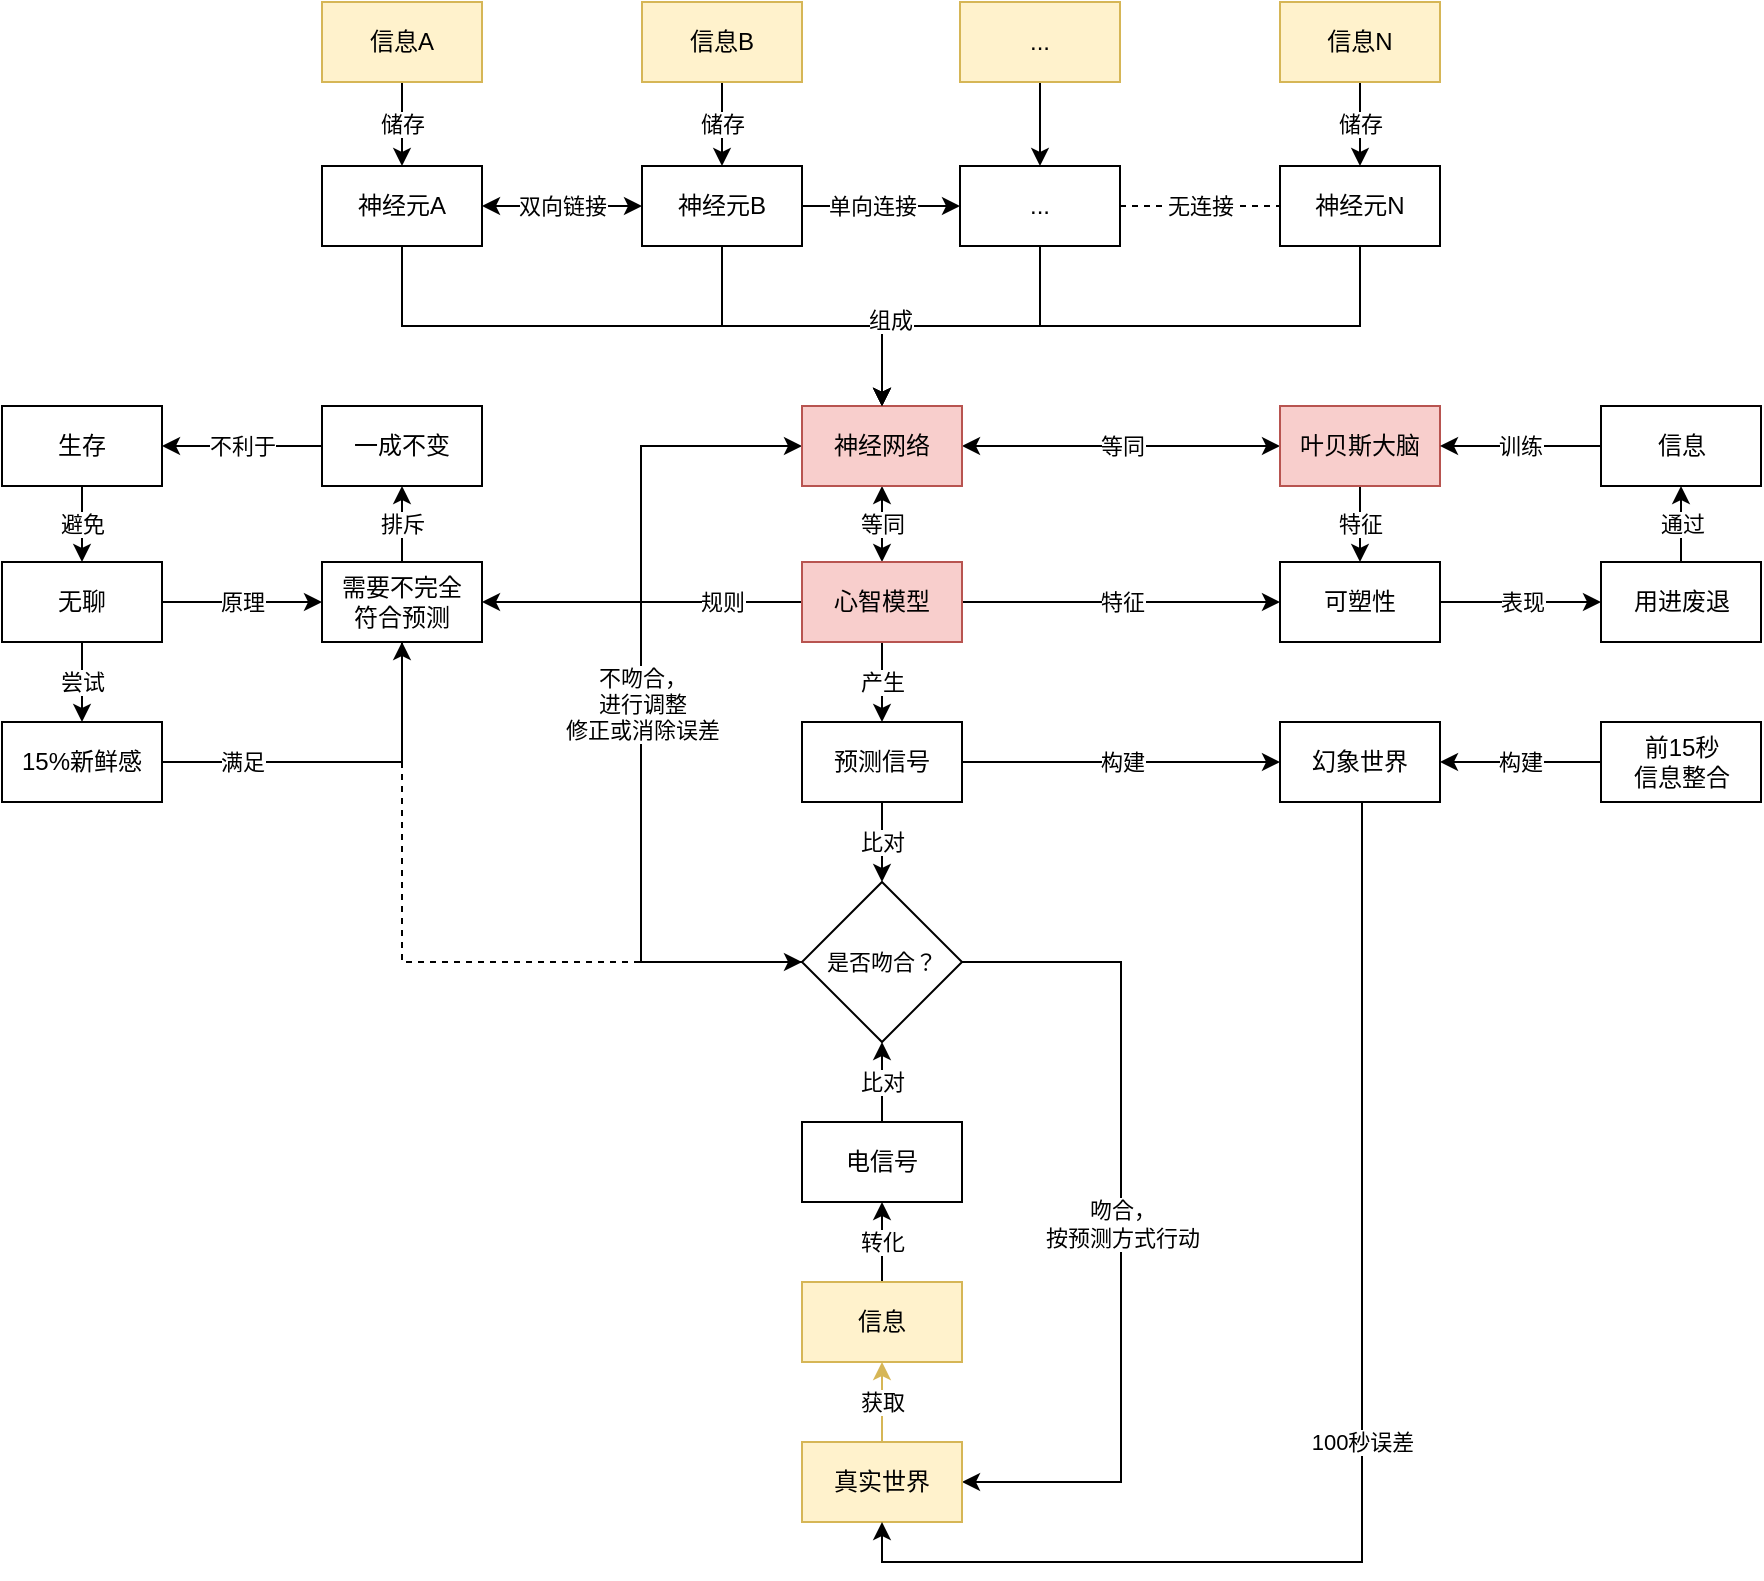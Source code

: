 <mxfile version="23.0.2" type="github">
  <diagram name="第 1 页" id="XvF2aFDsFJZ21GPqTzCf">
    <mxGraphModel dx="1434" dy="4253" grid="1" gridSize="10" guides="1" tooltips="1" connect="1" arrows="1" fold="1" page="1" pageScale="1" pageWidth="827" pageHeight="1169" math="0" shadow="0">
      <root>
        <mxCell id="0" />
        <mxCell id="1" parent="0" />
        <mxCell id="URVeLnV5q5m96tv4H8P8-46" value="转化" style="edgeStyle=orthogonalEdgeStyle;rounded=0;orthogonalLoop=1;jettySize=auto;html=1;" parent="1" source="URVeLnV5q5m96tv4H8P8-2" target="URVeLnV5q5m96tv4H8P8-3" edge="1">
          <mxGeometry relative="1" as="geometry" />
        </mxCell>
        <mxCell id="URVeLnV5q5m96tv4H8P8-2" value="信息" style="rounded=0;whiteSpace=wrap;html=1;fillColor=#fff2cc;strokeColor=#d6b656;" parent="1" vertex="1">
          <mxGeometry x="680" y="-2760" width="80" height="40" as="geometry" />
        </mxCell>
        <mxCell id="URVeLnV5q5m96tv4H8P8-47" value="比对" style="edgeStyle=orthogonalEdgeStyle;rounded=0;orthogonalLoop=1;jettySize=auto;html=1;" parent="1" source="URVeLnV5q5m96tv4H8P8-3" target="URVeLnV5q5m96tv4H8P8-10" edge="1">
          <mxGeometry relative="1" as="geometry" />
        </mxCell>
        <mxCell id="URVeLnV5q5m96tv4H8P8-3" value="电信号" style="rounded=0;whiteSpace=wrap;html=1;" parent="1" vertex="1">
          <mxGeometry x="680" y="-2840" width="80" height="40" as="geometry" />
        </mxCell>
        <mxCell id="URVeLnV5q5m96tv4H8P8-49" value="不吻合，&lt;br&gt;进行调整&lt;br&gt;修正或消除误差" style="edgeStyle=orthogonalEdgeStyle;rounded=0;orthogonalLoop=1;jettySize=auto;html=1;entryX=0;entryY=0.5;entryDx=0;entryDy=0;" parent="1" source="URVeLnV5q5m96tv4H8P8-10" target="URVeLnV5q5m96tv4H8P8-14" edge="1">
          <mxGeometry x="0.002" relative="1" as="geometry">
            <Array as="points">
              <mxPoint x="599.5" y="-2920" />
              <mxPoint x="599.5" y="-3178" />
            </Array>
            <mxPoint as="offset" />
          </mxGeometry>
        </mxCell>
        <mxCell id="URVeLnV5q5m96tv4H8P8-54" value="吻合，&lt;br&gt;按预测方式行动" style="edgeStyle=orthogonalEdgeStyle;rounded=0;orthogonalLoop=1;jettySize=auto;html=1;entryX=1;entryY=0.5;entryDx=0;entryDy=0;" parent="1" source="URVeLnV5q5m96tv4H8P8-10" target="URVeLnV5q5m96tv4H8P8-52" edge="1">
          <mxGeometry x="0.002" relative="1" as="geometry">
            <Array as="points">
              <mxPoint x="839.5" y="-2920" />
              <mxPoint x="839.5" y="-2660" />
            </Array>
            <mxPoint as="offset" />
          </mxGeometry>
        </mxCell>
        <mxCell id="URVeLnV5q5m96tv4H8P8-10" value="是否吻合？" style="rhombus;whiteSpace=wrap;html=1;fontFamily=Helvetica;fontSize=11;fontColor=default;" parent="1" vertex="1">
          <mxGeometry x="680" y="-2960" width="80" height="80" as="geometry" />
        </mxCell>
        <mxCell id="URVeLnV5q5m96tv4H8P8-18" value="双向链接" style="edgeStyle=orthogonalEdgeStyle;rounded=0;orthogonalLoop=1;jettySize=auto;html=1;entryX=0;entryY=0.5;entryDx=0;entryDy=0;strokeColor=default;startArrow=classic;startFill=1;" parent="1" source="URVeLnV5q5m96tv4H8P8-13" target="URVeLnV5q5m96tv4H8P8-15" edge="1">
          <mxGeometry relative="1" as="geometry" />
        </mxCell>
        <mxCell id="URVeLnV5q5m96tv4H8P8-34" style="edgeStyle=orthogonalEdgeStyle;rounded=0;orthogonalLoop=1;jettySize=auto;html=1;entryX=0.5;entryY=0;entryDx=0;entryDy=0;" parent="1" source="URVeLnV5q5m96tv4H8P8-13" target="URVeLnV5q5m96tv4H8P8-14" edge="1">
          <mxGeometry relative="1" as="geometry">
            <Array as="points">
              <mxPoint x="480" y="-3238" />
              <mxPoint x="720" y="-3238" />
            </Array>
          </mxGeometry>
        </mxCell>
        <mxCell id="URVeLnV5q5m96tv4H8P8-13" value="神经元A" style="rounded=0;whiteSpace=wrap;html=1;" parent="1" vertex="1">
          <mxGeometry x="440" y="-3318" width="80" height="40" as="geometry" />
        </mxCell>
        <mxCell id="URVeLnV5q5m96tv4H8P8-42" value="等同" style="edgeStyle=orthogonalEdgeStyle;rounded=0;orthogonalLoop=1;jettySize=auto;html=1;fillColor=#f8cecc;strokeColor=#000000;startArrow=classic;startFill=1;" parent="1" source="URVeLnV5q5m96tv4H8P8-14" target="URVeLnV5q5m96tv4H8P8-41" edge="1">
          <mxGeometry relative="1" as="geometry" />
        </mxCell>
        <mxCell id="URVeLnV5q5m96tv4H8P8-65" value="等同" style="edgeStyle=orthogonalEdgeStyle;rounded=0;orthogonalLoop=1;jettySize=auto;html=1;entryX=0;entryY=0.5;entryDx=0;entryDy=0;startArrow=classic;startFill=1;" parent="1" source="URVeLnV5q5m96tv4H8P8-14" target="URVeLnV5q5m96tv4H8P8-64" edge="1">
          <mxGeometry relative="1" as="geometry" />
        </mxCell>
        <mxCell id="URVeLnV5q5m96tv4H8P8-14" value="神经网络" style="rounded=0;whiteSpace=wrap;html=1;fillColor=#f8cecc;strokeColor=#b85450;" parent="1" vertex="1">
          <mxGeometry x="680" y="-3198" width="80" height="40" as="geometry" />
        </mxCell>
        <mxCell id="URVeLnV5q5m96tv4H8P8-35" style="edgeStyle=orthogonalEdgeStyle;rounded=0;orthogonalLoop=1;jettySize=auto;html=1;entryX=0.5;entryY=0;entryDx=0;entryDy=0;" parent="1" source="URVeLnV5q5m96tv4H8P8-15" target="URVeLnV5q5m96tv4H8P8-14" edge="1">
          <mxGeometry relative="1" as="geometry" />
        </mxCell>
        <mxCell id="URVeLnV5q5m96tv4H8P8-38" value="" style="edgeStyle=orthogonalEdgeStyle;rounded=0;orthogonalLoop=1;jettySize=auto;html=1;" parent="1" source="URVeLnV5q5m96tv4H8P8-15" target="URVeLnV5q5m96tv4H8P8-23" edge="1">
          <mxGeometry relative="1" as="geometry" />
        </mxCell>
        <mxCell id="URVeLnV5q5m96tv4H8P8-40" value="单向连接" style="edgeLabel;html=1;align=center;verticalAlign=middle;resizable=0;points=[];" parent="URVeLnV5q5m96tv4H8P8-38" vertex="1" connectable="0">
          <mxGeometry x="-0.114" relative="1" as="geometry">
            <mxPoint as="offset" />
          </mxGeometry>
        </mxCell>
        <mxCell id="URVeLnV5q5m96tv4H8P8-15" value="神经元B" style="rounded=0;whiteSpace=wrap;html=1;" parent="1" vertex="1">
          <mxGeometry x="600" y="-3318" width="80" height="40" as="geometry" />
        </mxCell>
        <mxCell id="URVeLnV5q5m96tv4H8P8-17" value="储存" style="edgeStyle=orthogonalEdgeStyle;rounded=0;orthogonalLoop=1;jettySize=auto;html=1;" parent="1" source="URVeLnV5q5m96tv4H8P8-16" target="URVeLnV5q5m96tv4H8P8-13" edge="1">
          <mxGeometry relative="1" as="geometry" />
        </mxCell>
        <mxCell id="URVeLnV5q5m96tv4H8P8-16" value="信息A" style="rounded=0;whiteSpace=wrap;html=1;fillColor=#fff2cc;strokeColor=#d6b656;" parent="1" vertex="1">
          <mxGeometry x="440" y="-3400" width="80" height="40" as="geometry" />
        </mxCell>
        <mxCell id="URVeLnV5q5m96tv4H8P8-22" value="储存" style="edgeStyle=orthogonalEdgeStyle;rounded=0;orthogonalLoop=1;jettySize=auto;html=1;" parent="1" source="URVeLnV5q5m96tv4H8P8-21" target="URVeLnV5q5m96tv4H8P8-15" edge="1">
          <mxGeometry relative="1" as="geometry" />
        </mxCell>
        <mxCell id="URVeLnV5q5m96tv4H8P8-21" value="信息B" style="rounded=0;whiteSpace=wrap;html=1;fillColor=#fff2cc;strokeColor=#d6b656;" parent="1" vertex="1">
          <mxGeometry x="600" y="-3400" width="80" height="40" as="geometry" />
        </mxCell>
        <mxCell id="URVeLnV5q5m96tv4H8P8-36" style="edgeStyle=orthogonalEdgeStyle;rounded=0;orthogonalLoop=1;jettySize=auto;html=1;entryX=0.5;entryY=0;entryDx=0;entryDy=0;" parent="1" source="URVeLnV5q5m96tv4H8P8-23" target="URVeLnV5q5m96tv4H8P8-14" edge="1">
          <mxGeometry relative="1" as="geometry" />
        </mxCell>
        <mxCell id="URVeLnV5q5m96tv4H8P8-39" value="无连接" style="edgeStyle=orthogonalEdgeStyle;rounded=0;orthogonalLoop=1;jettySize=auto;html=1;endArrow=none;endFill=0;dashed=1;" parent="1" source="URVeLnV5q5m96tv4H8P8-23" target="URVeLnV5q5m96tv4H8P8-25" edge="1">
          <mxGeometry relative="1" as="geometry" />
        </mxCell>
        <mxCell id="URVeLnV5q5m96tv4H8P8-23" value="..." style="rounded=0;whiteSpace=wrap;html=1;" parent="1" vertex="1">
          <mxGeometry x="759" y="-3318" width="80" height="40" as="geometry" />
        </mxCell>
        <mxCell id="URVeLnV5q5m96tv4H8P8-37" style="edgeStyle=orthogonalEdgeStyle;rounded=0;orthogonalLoop=1;jettySize=auto;html=1;entryX=0.5;entryY=0;entryDx=0;entryDy=0;" parent="1" source="URVeLnV5q5m96tv4H8P8-25" target="URVeLnV5q5m96tv4H8P8-14" edge="1">
          <mxGeometry relative="1" as="geometry">
            <Array as="points">
              <mxPoint x="959" y="-3238" />
              <mxPoint x="720" y="-3238" />
            </Array>
          </mxGeometry>
        </mxCell>
        <mxCell id="URVeLnV5q5m96tv4H8P8-56" value="组成" style="edgeLabel;html=1;align=center;verticalAlign=middle;resizable=0;points=[];" parent="URVeLnV5q5m96tv4H8P8-37" vertex="1" connectable="0">
          <mxGeometry x="0.746" y="-2" relative="1" as="geometry">
            <mxPoint x="3" y="-1" as="offset" />
          </mxGeometry>
        </mxCell>
        <mxCell id="URVeLnV5q5m96tv4H8P8-25" value="神经元N" style="rounded=0;whiteSpace=wrap;html=1;" parent="1" vertex="1">
          <mxGeometry x="919" y="-3318" width="80" height="40" as="geometry" />
        </mxCell>
        <mxCell id="URVeLnV5q5m96tv4H8P8-29" value="储存" style="edgeStyle=orthogonalEdgeStyle;rounded=0;orthogonalLoop=1;jettySize=auto;html=1;" parent="1" source="URVeLnV5q5m96tv4H8P8-26" target="URVeLnV5q5m96tv4H8P8-25" edge="1">
          <mxGeometry relative="1" as="geometry" />
        </mxCell>
        <mxCell id="URVeLnV5q5m96tv4H8P8-26" value="信息N" style="rounded=0;whiteSpace=wrap;html=1;fillColor=#fff2cc;strokeColor=#d6b656;" parent="1" vertex="1">
          <mxGeometry x="919" y="-3400" width="80" height="40" as="geometry" />
        </mxCell>
        <mxCell id="URVeLnV5q5m96tv4H8P8-28" value="" style="edgeStyle=orthogonalEdgeStyle;rounded=0;orthogonalLoop=1;jettySize=auto;html=1;" parent="1" source="URVeLnV5q5m96tv4H8P8-27" target="URVeLnV5q5m96tv4H8P8-23" edge="1">
          <mxGeometry relative="1" as="geometry" />
        </mxCell>
        <mxCell id="URVeLnV5q5m96tv4H8P8-27" value="..." style="rounded=0;whiteSpace=wrap;html=1;fillColor=#fff2cc;strokeColor=#d6b656;" parent="1" vertex="1">
          <mxGeometry x="759" y="-3400" width="80" height="40" as="geometry" />
        </mxCell>
        <mxCell id="URVeLnV5q5m96tv4H8P8-44" value="产生" style="edgeStyle=orthogonalEdgeStyle;rounded=0;orthogonalLoop=1;jettySize=auto;html=1;" parent="1" source="URVeLnV5q5m96tv4H8P8-41" target="URVeLnV5q5m96tv4H8P8-43" edge="1">
          <mxGeometry relative="1" as="geometry" />
        </mxCell>
        <mxCell id="URVeLnV5q5m96tv4H8P8-66" value="特征" style="edgeStyle=orthogonalEdgeStyle;rounded=0;orthogonalLoop=1;jettySize=auto;html=1;entryX=0;entryY=0.5;entryDx=0;entryDy=0;" parent="1" source="URVeLnV5q5m96tv4H8P8-41" target="URVeLnV5q5m96tv4H8P8-63" edge="1">
          <mxGeometry relative="1" as="geometry" />
        </mxCell>
        <mxCell id="URVeLnV5q5m96tv4H8P8-89" style="edgeStyle=orthogonalEdgeStyle;rounded=0;orthogonalLoop=1;jettySize=auto;html=1;entryX=1;entryY=0.5;entryDx=0;entryDy=0;" parent="1" source="URVeLnV5q5m96tv4H8P8-41" target="URVeLnV5q5m96tv4H8P8-85" edge="1">
          <mxGeometry relative="1" as="geometry" />
        </mxCell>
        <mxCell id="URVeLnV5q5m96tv4H8P8-91" value="规则" style="edgeLabel;html=1;align=center;verticalAlign=middle;resizable=0;points=[];" parent="URVeLnV5q5m96tv4H8P8-89" vertex="1" connectable="0">
          <mxGeometry x="-0.5" relative="1" as="geometry">
            <mxPoint as="offset" />
          </mxGeometry>
        </mxCell>
        <mxCell id="URVeLnV5q5m96tv4H8P8-41" value="心智模型" style="rounded=0;whiteSpace=wrap;html=1;fillColor=#f8cecc;strokeColor=#b85450;" parent="1" vertex="1">
          <mxGeometry x="680" y="-3120" width="80" height="40" as="geometry" />
        </mxCell>
        <mxCell id="URVeLnV5q5m96tv4H8P8-45" value="比对" style="edgeStyle=orthogonalEdgeStyle;rounded=0;orthogonalLoop=1;jettySize=auto;html=1;" parent="1" source="URVeLnV5q5m96tv4H8P8-43" target="URVeLnV5q5m96tv4H8P8-10" edge="1">
          <mxGeometry relative="1" as="geometry" />
        </mxCell>
        <mxCell id="URVeLnV5q5m96tv4H8P8-60" value="构建" style="edgeStyle=orthogonalEdgeStyle;rounded=0;orthogonalLoop=1;jettySize=auto;html=1;entryX=0;entryY=0.5;entryDx=0;entryDy=0;" parent="1" source="URVeLnV5q5m96tv4H8P8-43" target="URVeLnV5q5m96tv4H8P8-59" edge="1">
          <mxGeometry relative="1" as="geometry" />
        </mxCell>
        <mxCell id="URVeLnV5q5m96tv4H8P8-43" value="预测信号" style="rounded=0;whiteSpace=wrap;html=1;" parent="1" vertex="1">
          <mxGeometry x="680" y="-3040" width="80" height="40" as="geometry" />
        </mxCell>
        <mxCell id="URVeLnV5q5m96tv4H8P8-53" value="获取" style="edgeStyle=orthogonalEdgeStyle;rounded=0;orthogonalLoop=1;jettySize=auto;html=1;fillColor=#fff2cc;strokeColor=#d6b656;" parent="1" source="URVeLnV5q5m96tv4H8P8-52" target="URVeLnV5q5m96tv4H8P8-2" edge="1">
          <mxGeometry relative="1" as="geometry" />
        </mxCell>
        <mxCell id="URVeLnV5q5m96tv4H8P8-52" value="真实世界" style="rounded=0;whiteSpace=wrap;html=1;fillColor=#fff2cc;strokeColor=#d6b656;" parent="1" vertex="1">
          <mxGeometry x="680" y="-2680" width="80" height="40" as="geometry" />
        </mxCell>
        <mxCell id="URVeLnV5q5m96tv4H8P8-108" value="100秒误差" style="edgeStyle=orthogonalEdgeStyle;rounded=0;orthogonalLoop=1;jettySize=auto;html=1;entryX=0.5;entryY=1;entryDx=0;entryDy=0;" parent="1" source="URVeLnV5q5m96tv4H8P8-59" target="URVeLnV5q5m96tv4H8P8-52" edge="1">
          <mxGeometry relative="1" as="geometry">
            <Array as="points">
              <mxPoint x="960" y="-2620" />
              <mxPoint x="720" y="-2620" />
            </Array>
          </mxGeometry>
        </mxCell>
        <mxCell id="URVeLnV5q5m96tv4H8P8-59" value="幻象世界" style="rounded=0;whiteSpace=wrap;html=1;" parent="1" vertex="1">
          <mxGeometry x="919" y="-3040" width="80" height="40" as="geometry" />
        </mxCell>
        <mxCell id="URVeLnV5q5m96tv4H8P8-69" value="表现" style="edgeStyle=orthogonalEdgeStyle;rounded=0;orthogonalLoop=1;jettySize=auto;html=1;" parent="1" source="URVeLnV5q5m96tv4H8P8-63" target="URVeLnV5q5m96tv4H8P8-68" edge="1">
          <mxGeometry relative="1" as="geometry" />
        </mxCell>
        <mxCell id="URVeLnV5q5m96tv4H8P8-63" value="可塑性" style="rounded=0;whiteSpace=wrap;html=1;" parent="1" vertex="1">
          <mxGeometry x="919" y="-3120" width="80" height="40" as="geometry" />
        </mxCell>
        <mxCell id="URVeLnV5q5m96tv4H8P8-67" value="特征" style="edgeStyle=orthogonalEdgeStyle;rounded=0;orthogonalLoop=1;jettySize=auto;html=1;" parent="1" source="URVeLnV5q5m96tv4H8P8-64" target="URVeLnV5q5m96tv4H8P8-63" edge="1">
          <mxGeometry relative="1" as="geometry" />
        </mxCell>
        <mxCell id="URVeLnV5q5m96tv4H8P8-64" value="叶贝斯大脑" style="rounded=0;whiteSpace=wrap;html=1;fillColor=#f8cecc;strokeColor=#b85450;" parent="1" vertex="1">
          <mxGeometry x="919" y="-3198" width="80" height="40" as="geometry" />
        </mxCell>
        <mxCell id="URVeLnV5q5m96tv4H8P8-73" value="通过" style="edgeStyle=orthogonalEdgeStyle;rounded=0;orthogonalLoop=1;jettySize=auto;html=1;" parent="1" source="URVeLnV5q5m96tv4H8P8-68" target="URVeLnV5q5m96tv4H8P8-70" edge="1">
          <mxGeometry relative="1" as="geometry" />
        </mxCell>
        <mxCell id="URVeLnV5q5m96tv4H8P8-68" value="用进废退" style="rounded=0;whiteSpace=wrap;html=1;" parent="1" vertex="1">
          <mxGeometry x="1079.5" y="-3120" width="80" height="40" as="geometry" />
        </mxCell>
        <mxCell id="URVeLnV5q5m96tv4H8P8-71" value="训练" style="edgeStyle=orthogonalEdgeStyle;rounded=0;orthogonalLoop=1;jettySize=auto;html=1;" parent="1" source="URVeLnV5q5m96tv4H8P8-70" target="URVeLnV5q5m96tv4H8P8-64" edge="1">
          <mxGeometry relative="1" as="geometry" />
        </mxCell>
        <mxCell id="URVeLnV5q5m96tv4H8P8-70" value="信息" style="rounded=0;whiteSpace=wrap;html=1;" parent="1" vertex="1">
          <mxGeometry x="1079.5" y="-3198" width="80" height="40" as="geometry" />
        </mxCell>
        <mxCell id="URVeLnV5q5m96tv4H8P8-93" value="不利于" style="edgeStyle=orthogonalEdgeStyle;rounded=0;orthogonalLoop=1;jettySize=auto;html=1;" parent="1" source="URVeLnV5q5m96tv4H8P8-74" target="URVeLnV5q5m96tv4H8P8-81" edge="1">
          <mxGeometry relative="1" as="geometry" />
        </mxCell>
        <mxCell id="URVeLnV5q5m96tv4H8P8-74" value="一成不变" style="rounded=0;whiteSpace=wrap;html=1;" parent="1" vertex="1">
          <mxGeometry x="440" y="-3198" width="80" height="40" as="geometry" />
        </mxCell>
        <mxCell id="URVeLnV5q5m96tv4H8P8-95" value="" style="edgeStyle=orthogonalEdgeStyle;rounded=0;orthogonalLoop=1;jettySize=auto;html=1;" parent="1" source="URVeLnV5q5m96tv4H8P8-80" target="URVeLnV5q5m96tv4H8P8-85" edge="1">
          <mxGeometry relative="1" as="geometry" />
        </mxCell>
        <mxCell id="URVeLnV5q5m96tv4H8P8-96" value="原理" style="edgeLabel;html=1;align=center;verticalAlign=middle;resizable=0;points=[];" parent="URVeLnV5q5m96tv4H8P8-95" vertex="1" connectable="0">
          <mxGeometry relative="1" as="geometry">
            <mxPoint as="offset" />
          </mxGeometry>
        </mxCell>
        <mxCell id="URVeLnV5q5m96tv4H8P8-102" value="尝试" style="edgeStyle=orthogonalEdgeStyle;rounded=0;orthogonalLoop=1;jettySize=auto;html=1;" parent="1" source="URVeLnV5q5m96tv4H8P8-80" target="URVeLnV5q5m96tv4H8P8-99" edge="1">
          <mxGeometry relative="1" as="geometry" />
        </mxCell>
        <mxCell id="URVeLnV5q5m96tv4H8P8-80" value="无聊" style="rounded=0;whiteSpace=wrap;html=1;" parent="1" vertex="1">
          <mxGeometry x="280" y="-3120" width="80" height="40" as="geometry" />
        </mxCell>
        <mxCell id="URVeLnV5q5m96tv4H8P8-105" value="避免" style="edgeStyle=orthogonalEdgeStyle;rounded=0;orthogonalLoop=1;jettySize=auto;html=1;entryX=0.5;entryY=0;entryDx=0;entryDy=0;" parent="1" source="URVeLnV5q5m96tv4H8P8-81" target="URVeLnV5q5m96tv4H8P8-80" edge="1">
          <mxGeometry relative="1" as="geometry" />
        </mxCell>
        <mxCell id="URVeLnV5q5m96tv4H8P8-81" value="生存" style="rounded=0;whiteSpace=wrap;html=1;" parent="1" vertex="1">
          <mxGeometry x="280" y="-3198" width="80" height="40" as="geometry" />
        </mxCell>
        <mxCell id="URVeLnV5q5m96tv4H8P8-90" value="排斥" style="edgeStyle=orthogonalEdgeStyle;rounded=0;orthogonalLoop=1;jettySize=auto;html=1;" parent="1" source="URVeLnV5q5m96tv4H8P8-85" target="URVeLnV5q5m96tv4H8P8-74" edge="1">
          <mxGeometry relative="1" as="geometry" />
        </mxCell>
        <mxCell id="URVeLnV5q5m96tv4H8P8-98" style="edgeStyle=orthogonalEdgeStyle;rounded=0;orthogonalLoop=1;jettySize=auto;html=1;entryX=0;entryY=0.5;entryDx=0;entryDy=0;dashed=1;" parent="1" source="URVeLnV5q5m96tv4H8P8-85" target="URVeLnV5q5m96tv4H8P8-10" edge="1">
          <mxGeometry relative="1" as="geometry">
            <Array as="points">
              <mxPoint x="480" y="-2920" />
            </Array>
          </mxGeometry>
        </mxCell>
        <mxCell id="URVeLnV5q5m96tv4H8P8-85" value="需要不完全&lt;br&gt;符合预测" style="rounded=0;whiteSpace=wrap;html=1;" parent="1" vertex="1">
          <mxGeometry x="440" y="-3120" width="80" height="40" as="geometry" />
        </mxCell>
        <mxCell id="URVeLnV5q5m96tv4H8P8-100" style="edgeStyle=orthogonalEdgeStyle;rounded=0;orthogonalLoop=1;jettySize=auto;html=1;entryX=0.5;entryY=1;entryDx=0;entryDy=0;" parent="1" source="URVeLnV5q5m96tv4H8P8-99" target="URVeLnV5q5m96tv4H8P8-85" edge="1">
          <mxGeometry relative="1" as="geometry" />
        </mxCell>
        <mxCell id="URVeLnV5q5m96tv4H8P8-101" value="满足" style="edgeLabel;html=1;align=center;verticalAlign=middle;resizable=0;points=[];" parent="URVeLnV5q5m96tv4H8P8-100" vertex="1" connectable="0">
          <mxGeometry x="-0.556" relative="1" as="geometry">
            <mxPoint as="offset" />
          </mxGeometry>
        </mxCell>
        <mxCell id="URVeLnV5q5m96tv4H8P8-99" value="15%新鲜感" style="rounded=0;whiteSpace=wrap;html=1;" parent="1" vertex="1">
          <mxGeometry x="280" y="-3040" width="80" height="40" as="geometry" />
        </mxCell>
        <mxCell id="URVeLnV5q5m96tv4H8P8-107" value="构建" style="edgeStyle=orthogonalEdgeStyle;rounded=0;orthogonalLoop=1;jettySize=auto;html=1;" parent="1" source="URVeLnV5q5m96tv4H8P8-106" target="URVeLnV5q5m96tv4H8P8-59" edge="1">
          <mxGeometry relative="1" as="geometry" />
        </mxCell>
        <mxCell id="URVeLnV5q5m96tv4H8P8-106" value="前15秒&lt;br&gt;信息整合" style="rounded=0;whiteSpace=wrap;html=1;" parent="1" vertex="1">
          <mxGeometry x="1079.5" y="-3040" width="80" height="40" as="geometry" />
        </mxCell>
      </root>
    </mxGraphModel>
  </diagram>
</mxfile>
